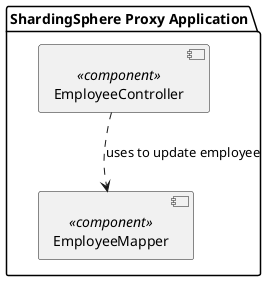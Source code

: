 @startuml
package "ShardingSphere Proxy Application" {
  [EmployeeController] <<component>> as WebTier
  [EmployeeMapper] <<component>> as DataAccessTier
}
WebTier ..> DataAccessTier : uses to update employee
@enduml
